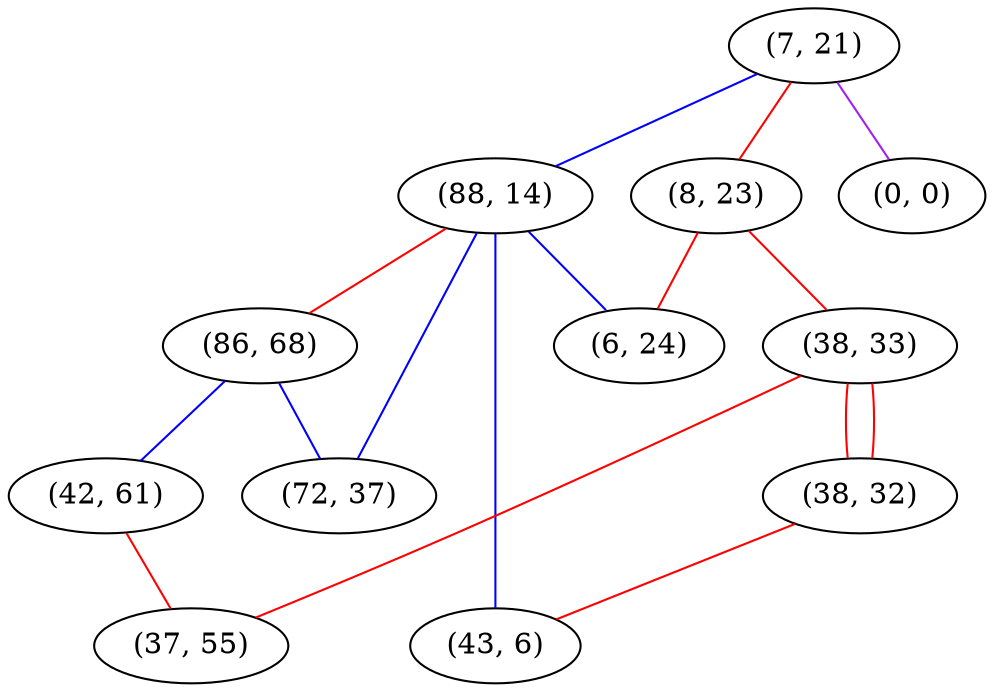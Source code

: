 graph "" {
"(7, 21)";
"(8, 23)";
"(88, 14)";
"(38, 33)";
"(38, 32)";
"(86, 68)";
"(0, 0)";
"(6, 24)";
"(42, 61)";
"(37, 55)";
"(72, 37)";
"(43, 6)";
"(7, 21)" -- "(88, 14)"  [color=blue, key=0, weight=3];
"(7, 21)" -- "(0, 0)"  [color=purple, key=0, weight=4];
"(7, 21)" -- "(8, 23)"  [color=red, key=0, weight=1];
"(8, 23)" -- "(38, 33)"  [color=red, key=0, weight=1];
"(8, 23)" -- "(6, 24)"  [color=red, key=0, weight=1];
"(88, 14)" -- "(86, 68)"  [color=red, key=0, weight=1];
"(88, 14)" -- "(72, 37)"  [color=blue, key=0, weight=3];
"(88, 14)" -- "(6, 24)"  [color=blue, key=0, weight=3];
"(88, 14)" -- "(43, 6)"  [color=blue, key=0, weight=3];
"(38, 33)" -- "(37, 55)"  [color=red, key=0, weight=1];
"(38, 33)" -- "(38, 32)"  [color=red, key=0, weight=1];
"(38, 33)" -- "(38, 32)"  [color=red, key=1, weight=1];
"(38, 32)" -- "(43, 6)"  [color=red, key=0, weight=1];
"(86, 68)" -- "(42, 61)"  [color=blue, key=0, weight=3];
"(86, 68)" -- "(72, 37)"  [color=blue, key=0, weight=3];
"(42, 61)" -- "(37, 55)"  [color=red, key=0, weight=1];
}
